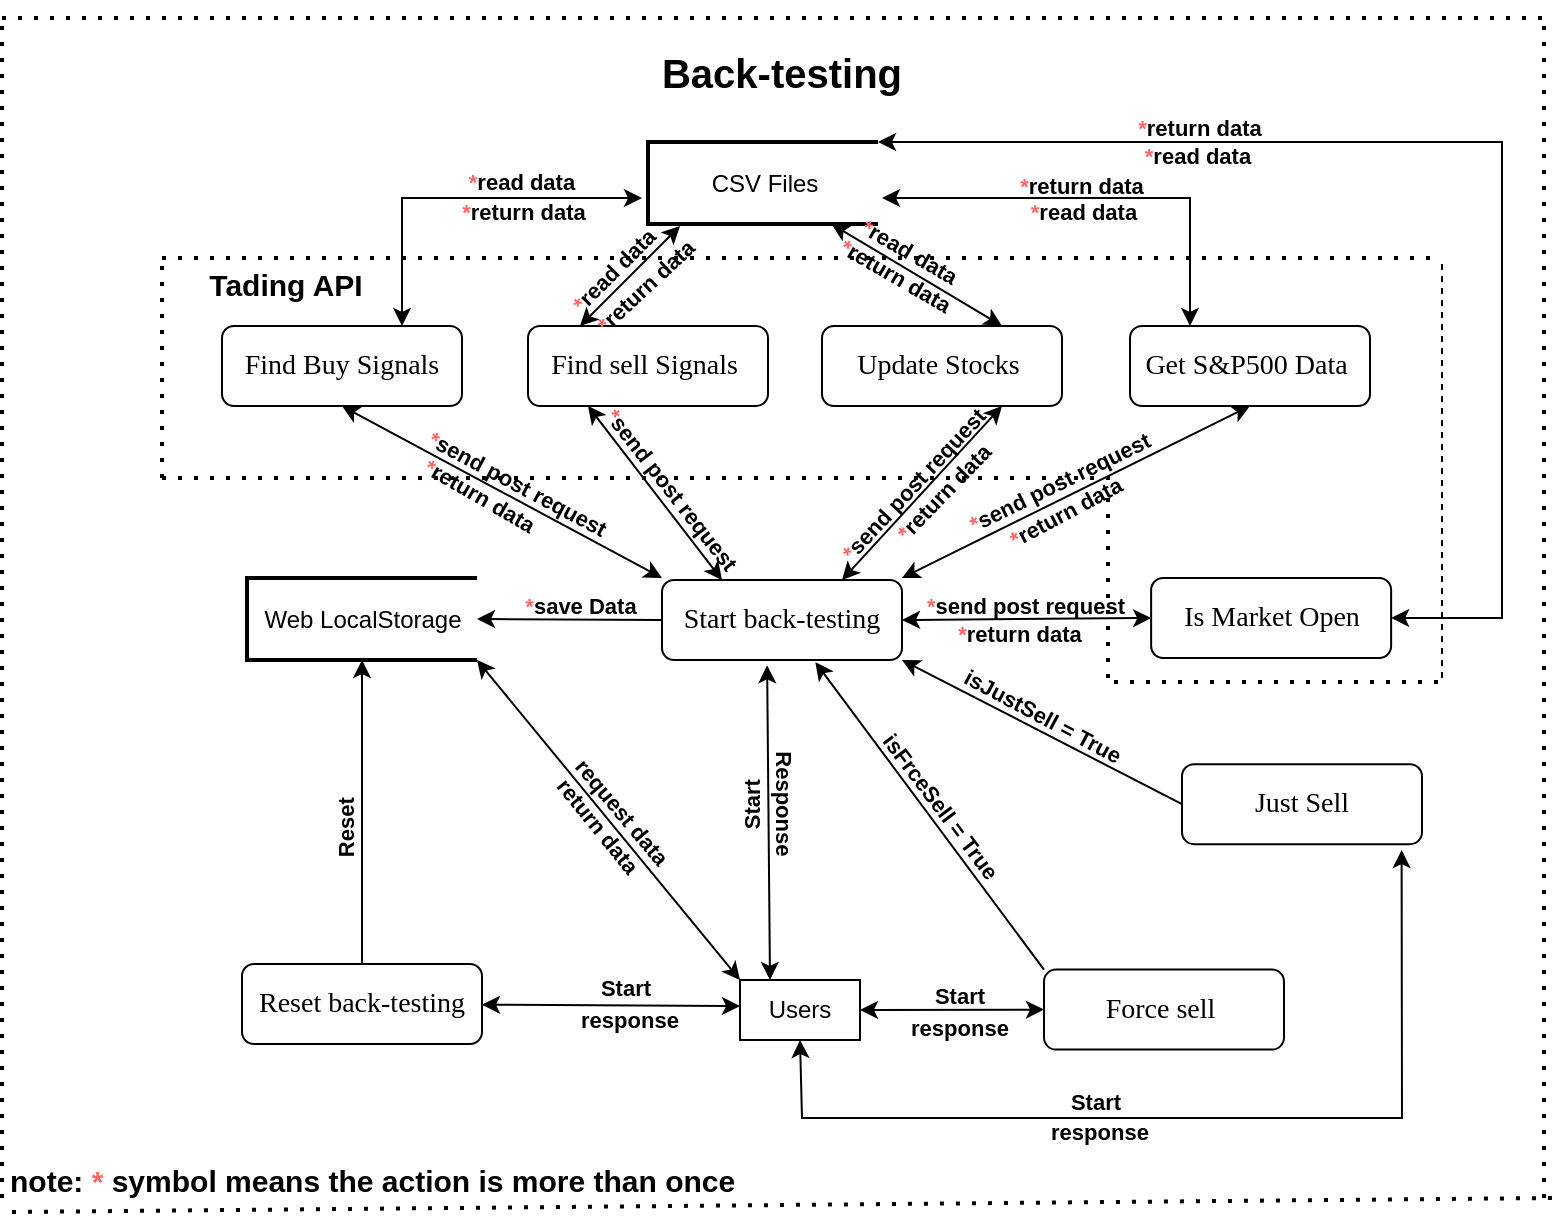 <mxfile version="17.4.6" type="github">
  <diagram id="C5RBs43oDa-KdzZeNtuy" name="Page-1">
    <mxGraphModel dx="1021" dy="574" grid="1" gridSize="10" guides="1" tooltips="1" connect="1" arrows="1" fold="1" page="1" pageScale="1" pageWidth="827" pageHeight="1169" math="0" shadow="0">
      <root>
        <mxCell id="WIyWlLk6GJQsqaUBKTNV-0" />
        <mxCell id="WIyWlLk6GJQsqaUBKTNV-1" parent="WIyWlLk6GJQsqaUBKTNV-0" />
        <mxCell id="GEA49JJ0HyQCU_waUK4Q-17" value="Users" style="rounded=0;whiteSpace=wrap;html=1;" vertex="1" parent="WIyWlLk6GJQsqaUBKTNV-1">
          <mxGeometry x="409" y="521" width="60" height="30" as="geometry" />
        </mxCell>
        <mxCell id="GEA49JJ0HyQCU_waUK4Q-32" value="" style="group;rotation=44;" vertex="1" connectable="0" parent="WIyWlLk6GJQsqaUBKTNV-1">
          <mxGeometry x="484.85" y="431.8" width="165.15" height="120" as="geometry" />
        </mxCell>
        <mxCell id="GEA49JJ0HyQCU_waUK4Q-33" value="" style="endArrow=classic;startArrow=classic;html=1;rounded=0;fontSize=12;" edge="1" parent="GEA49JJ0HyQCU_waUK4Q-32" source="GEA49JJ0HyQCU_waUK4Q-67">
          <mxGeometry width="50" height="50" relative="1" as="geometry">
            <mxPoint x="-192" y="102" as="sourcePoint" />
            <mxPoint x="-75.85" y="102.2" as="targetPoint" />
          </mxGeometry>
        </mxCell>
        <mxCell id="GEA49JJ0HyQCU_waUK4Q-34" value="&lt;span style=&quot;font-size: 11px&quot;&gt;&lt;b&gt;Start&lt;/b&gt;&lt;/span&gt;" style="text;html=1;strokeColor=none;fillColor=none;align=center;verticalAlign=middle;whiteSpace=wrap;rounded=0;fontSize=12;rotation=0;" vertex="1" parent="GEA49JJ0HyQCU_waUK4Q-32">
          <mxGeometry x="-159" y="80" width="51.724" height="26.15" as="geometry" />
        </mxCell>
        <mxCell id="GEA49JJ0HyQCU_waUK4Q-35" value="&lt;span style=&quot;font-size: 11px&quot;&gt;&lt;b&gt;response&lt;/b&gt;&lt;/span&gt;" style="text;html=1;strokeColor=none;fillColor=none;align=center;verticalAlign=middle;whiteSpace=wrap;rounded=0;fontSize=12;rotation=0;" vertex="1" parent="GEA49JJ0HyQCU_waUK4Q-32">
          <mxGeometry x="-157" y="96" width="51.724" height="26.15" as="geometry" />
        </mxCell>
        <mxCell id="GEA49JJ0HyQCU_waUK4Q-60" value="&lt;p class=&quot;MsoNormal&quot;&gt;&lt;span style=&quot;color: rgba(0 , 0 , 0 , 0) ; font-family: monospace ; font-size: 0px&quot;&gt;sss%3CmxGraphModel%3E%3Croot%3E%3CmxCell%20id%3D%220%22%2F%3E%3CmxCell%20id%3D%221%22%20parent%3D%220%22%2F%3E%3CmxCell%20id%3D%222%22%20value%3D%22%26lt%3Bp%20class%3D%26quot%3BMsoNormal%26quot%3B%26gt%3B%26lt%3Bspan%20style%3D%26quot%3Bfont-family%3A%20%26amp%3B%2334%3Btimes%20new%20roman%26amp%3B%2334%3B%20%3B%20font-size%3A%2010.5pt%26quot%3B%26gt%3Bquestions%26amp%3Bnbsp%3B%26lt%3B%2Fspan%26gt%3B%26lt%3Bspan%20style%3D%26quot%3Bfont-family%3A%20%26amp%3B%2334%3Btimes%20new%20roman%26amp%3B%2334%3B%20%3B%20font-size%3A%2010.5pt%26quot%3B%26gt%3Bmodule%26lt%3B%2Fspan%26gt%3B%26lt%3B%2Fp%26gt%3B%22%20style%3D%22rounded%3D1%3BwhiteSpace%3Dwrap%3Bhtml%3D1%3BfontSize%3D12%3Bglass%3D0%3BstrokeWidth%3D1%3Bshadow%3D0%3B%22%20vertex%3D%221%22%20parent%3D%221%22%3E%3CmxGeometry%20x%3D%22420%22%20y%3D%22100%22%20width%3D%22120%22%20height%3D%2240%22%20as%3D%22geometry%22%2F%3E%3C%2FmxCell%3E%3C%2Froot%3E%3C%2FmxGraphModel%&lt;/span&gt;&lt;span style=&quot;font-family: &amp;#34;times new roman&amp;#34; ; font-size: 10.5pt&quot;&gt;Force sell&amp;nbsp;&lt;/span&gt;&lt;br&gt;&lt;/p&gt;" style="rounded=1;whiteSpace=wrap;html=1;fontSize=12;glass=0;strokeWidth=1;shadow=0;" vertex="1" parent="GEA49JJ0HyQCU_waUK4Q-32">
          <mxGeometry x="76.15" y="84" width="120" height="40" as="geometry" />
        </mxCell>
        <mxCell id="GEA49JJ0HyQCU_waUK4Q-61" value="&lt;p class=&quot;MsoNormal&quot;&gt;&lt;span style=&quot;color: rgba(0 , 0 , 0 , 0) ; font-family: monospace ; font-size: 0px&quot;&gt;sss%3CmxGraphModel%3E%3Croot%3E%3CmxCell%20id%3D%220%22%2F%3E%3CmxCell%20id%3D%221%22%20parent%3D%220%22%2F%3E%3CmxCell%20id%3D%222%22%20value%3D%22%26lt%3Bp%20class%3D%26quot%3BMsoNormal%26quot%3B%26gt%3B%26lt%3Bspan%20style%3D%26quot%3Bfont-family%3A%20%26amp%3B%2334%3Btimes%20new%20roman%26amp%3B%2334%3B%20%3B%20font-size%3A%2010.5pt%26quot%3B%26gt%3Bquestions%26amp%3Bnbsp%3B%26lt%3B%2Fspan%26gt%3B%26lt%3Bspan%20style%3D%26quot%3Bfont-family%3A%20%26amp%3B%2334%3Btimes%20new%20roman%26amp%3B%2334%3B%20%3B%20font-size%3A%2010.5pt%26quot%3B%26gt%3Bmodule%26lt%3B%2Fspan%26gt%3B%26lt%3B%2Fp%26gt%3B%22%20style%3D%22rounded%3D1%3BwhiteSpace%3Dwrap%3Bhtml%3D1%3BfontSize%3D12%3Bglass%3D0%3BstrokeWidth%3D1%3Bshadow%3D0%3B%22%20vertex%3D%221%22%20parent%3D%221%22%3E%3CmxGeometry%20x%3D%22420%22%20y%3D%22100%22%20width%3D%22120%22%20height%3D%2240%22%20as%3D%22geometry%22%2F%3E%3C%2FmxCell%3E%3C%2Froot%3E%3C%2FmxGraphModel%&lt;/span&gt;&lt;span style=&quot;font-family: &amp;#34;times new roman&amp;#34; ; font-size: 10.5pt&quot;&gt;Get S&amp;amp;P500 Data&amp;nbsp;&lt;/span&gt;&lt;br&gt;&lt;/p&gt;" style="rounded=1;whiteSpace=wrap;html=1;fontSize=12;glass=0;strokeWidth=1;shadow=0;" vertex="1" parent="WIyWlLk6GJQsqaUBKTNV-1">
          <mxGeometry x="604" y="194" width="120" height="40" as="geometry" />
        </mxCell>
        <mxCell id="GEA49JJ0HyQCU_waUK4Q-62" value="&lt;p class=&quot;MsoNormal&quot;&gt;&lt;span style=&quot;color: rgba(0 , 0 , 0 , 0) ; font-family: monospace ; font-size: 0px&quot;&gt;sss%3CmxGraphModel%3E%3Croot%3E%3CmxCell%20id%3D%220%22%2F%3E%3CmxCell%20id%3D%221%22%20parent%3D%220%22%2F%3E%3CmxCell%20id%3D%222%22%20value%3D%22%26lt%3Bp%20class%3D%26quot%3BMsoNormal%26quot%3B%26gt%3B%26lt%3Bspan%20style%3D%26quot%3Bfont-family%3A%20%26amp%3B%2334%3Btimes%20new%20roman%26amp%3B%2334%3B%20%3B%20font-size%3A%2010.5pt%26quot%3B%26gt%3Bquestions%26amp%3Bnbsp%3B%26lt%3B%2Fspan%26gt%3B%26lt%3Bspan%20style%3D%26quot%3Bfont-family%3A%20%26amp%3B%2334%3Btimes%20new%20roman%26amp%3B%2334%3B%20%3B%20font-size%3A%2010.5pt%26quot%3B%26gt%3Bmodule%26lt%3B%2Fspan%26gt%3B%26lt%3B%2Fp%26gt%3B%22%20style%3D%22rounded%3D1%3BwhiteSpace%3Dwrap%3Bhtml%3D1%3BfontSize%3D12%3Bglass%3D0%3BstrokeWidth%3D1%3Bshadow%3D0%3B%22%20vertex%3D%221%22%20parent%3D%221%22%3E%3CmxGeometry%20x%3D%22420%22%20y%3D%22100%22%20width%3D%22120%22%20height%3D%2240%22%20as%3D%22geometry%22%2F%3E%3C%2FmxCell%3E%3C%2Froot%3E%3C%2FmxGraphModel%&lt;/span&gt;&lt;span style=&quot;font-family: &amp;#34;times new roman&amp;#34; ; font-size: 10.5pt&quot;&gt;&amp;nbsp;Just Sell&amp;nbsp;&lt;/span&gt;&lt;br&gt;&lt;/p&gt;" style="rounded=1;whiteSpace=wrap;html=1;fontSize=12;glass=0;strokeWidth=1;shadow=0;" vertex="1" parent="WIyWlLk6GJQsqaUBKTNV-1">
          <mxGeometry x="630" y="413.08" width="120" height="40" as="geometry" />
        </mxCell>
        <mxCell id="GEA49JJ0HyQCU_waUK4Q-49" value="" style="endArrow=none;dashed=1;html=1;dashPattern=1 3;strokeWidth=2;rounded=0;fontSize=9;" edge="1" parent="WIyWlLk6GJQsqaUBKTNV-1">
          <mxGeometry width="50" height="50" relative="1" as="geometry">
            <mxPoint x="40" y="630" as="sourcePoint" />
            <mxPoint x="40" y="40" as="targetPoint" />
          </mxGeometry>
        </mxCell>
        <mxCell id="GEA49JJ0HyQCU_waUK4Q-50" value="" style="endArrow=none;dashed=1;html=1;dashPattern=1 3;strokeWidth=2;rounded=0;fontSize=9;" edge="1" parent="WIyWlLk6GJQsqaUBKTNV-1">
          <mxGeometry width="50" height="50" relative="1" as="geometry">
            <mxPoint x="40" y="40" as="sourcePoint" />
            <mxPoint x="810" y="40" as="targetPoint" />
          </mxGeometry>
        </mxCell>
        <mxCell id="GEA49JJ0HyQCU_waUK4Q-51" value="" style="endArrow=none;dashed=1;html=1;dashPattern=1 3;strokeWidth=2;rounded=0;fontSize=9;" edge="1" parent="WIyWlLk6GJQsqaUBKTNV-1">
          <mxGeometry width="50" height="50" relative="1" as="geometry">
            <mxPoint x="811" y="630" as="sourcePoint" />
            <mxPoint x="811" y="40" as="targetPoint" />
          </mxGeometry>
        </mxCell>
        <mxCell id="GEA49JJ0HyQCU_waUK4Q-52" value="" style="endArrow=none;dashed=1;html=1;dashPattern=1 3;strokeWidth=2;rounded=0;fontSize=9;" edge="1" parent="WIyWlLk6GJQsqaUBKTNV-1">
          <mxGeometry width="50" height="50" relative="1" as="geometry">
            <mxPoint x="45" y="637" as="sourcePoint" />
            <mxPoint x="815" y="630" as="targetPoint" />
          </mxGeometry>
        </mxCell>
        <mxCell id="GEA49JJ0HyQCU_waUK4Q-53" value="&lt;font style=&quot;font-size: 20px&quot;&gt;&lt;b&gt;&lt;br&gt;Back-testing&lt;/b&gt;&lt;/font&gt;" style="text;html=1;strokeColor=none;fillColor=none;align=center;verticalAlign=middle;whiteSpace=wrap;rounded=0;fontSize=9;" vertex="1" parent="WIyWlLk6GJQsqaUBKTNV-1">
          <mxGeometry x="330" y="40" width="200" height="30" as="geometry" />
        </mxCell>
        <mxCell id="GEA49JJ0HyQCU_waUK4Q-65" value="&lt;span style=&quot;font-size: 12px&quot;&gt;CSV Files&lt;/span&gt;" style="strokeWidth=2;html=1;shape=mxgraph.flowchart.annotation_1;align=center;pointerEvents=1;fontSize=8;" vertex="1" parent="WIyWlLk6GJQsqaUBKTNV-1">
          <mxGeometry x="363" y="102" width="115" height="41" as="geometry" />
        </mxCell>
        <mxCell id="GEA49JJ0HyQCU_waUK4Q-66" value="&lt;span style=&quot;font-size: 12px&quot;&gt;Web LocalStorage&lt;/span&gt;" style="strokeWidth=2;html=1;shape=mxgraph.flowchart.annotation_1;align=center;pointerEvents=1;fontSize=8;" vertex="1" parent="WIyWlLk6GJQsqaUBKTNV-1">
          <mxGeometry x="162.5" y="320" width="115" height="41" as="geometry" />
        </mxCell>
        <mxCell id="GEA49JJ0HyQCU_waUK4Q-67" value="&lt;p class=&quot;MsoNormal&quot;&gt;&lt;span style=&quot;color: rgba(0 , 0 , 0 , 0) ; font-family: monospace ; font-size: 0px&quot;&gt;sss%3CmxGraphModel%3E%3Croot%3E%3CmxCell%20id%3D%220%22%2F%3E%3CmxCell%20id%3D%221%22%20parent%3D%220%22%2F%3E%3CmxCell%20id%3D%222%22%20value%3D%22%26lt%3Bp%20class%3D%26quot%3BMsoNormal%26quot%3B%26gt%3B%26lt%3Bspan%20style%3D%26quot%3Bfont-family%3A%20%26amp%3B%2334%3Btimes%20new%20roman%26amp%3B%2334%3B%20%3B%20font-size%3A%2010.5pt%26quot%3B%26gt%3Bquestions%26amp%3Bnbsp%3B%26lt%3B%2Fspan%26gt%3B%26lt%3Bspan%20style%3D%26quot%3Bfont-family%3A%20%26amp%3B%2334%3Btimes%20new%20roman%26amp%3B%2334%3B%20%3B%20font-size%3A%2010.5pt%26quot%3B%26gt%3Bmodule%26lt%3B%2Fspan%26gt%3B%26lt%3B%2Fp%26gt%3B%22%20style%3D%22rounded%3D1%3BwhiteSpace%3Dwrap%3Bhtml%3D1%3BfontSize%3D12%3Bglass%3D0%3BstrokeWidth%3D1%3Bshadow%3D0%3B%22%20vertex%3D%221%22%20parent%3D%221%22%3E%3CmxGeometry%20x%3D%22420%22%20y%3D%22100%22%20width%3D%22120%22%20height%3D%2240%22%20as%3D%22geometry%22%2F%3E%3C%2FmxCell%3E%3C%2Froot%3E%3C%2FmxGraphModel%3Es&lt;/span&gt;&lt;span style=&quot;font-family: &amp;#34;times new roman&amp;#34; ; font-size: 10.5pt&quot;&gt;Reset back-testing&lt;/span&gt;&lt;br&gt;&lt;/p&gt;" style="rounded=1;whiteSpace=wrap;html=1;fontSize=12;glass=0;strokeWidth=1;shadow=0;" vertex="1" parent="WIyWlLk6GJQsqaUBKTNV-1">
          <mxGeometry x="160" y="513" width="120" height="40" as="geometry" />
        </mxCell>
        <mxCell id="GEA49JJ0HyQCU_waUK4Q-70" value="&lt;p class=&quot;MsoNormal&quot;&gt;&lt;span style=&quot;color: rgba(0 , 0 , 0 , 0) ; font-family: monospace ; font-size: 0px&quot;&gt;sss%3CmxGraphModel%3E%3Croot%3E%3CmxCell%20id%3D%220%22%2F%3E%3CmxCell%20id%3D%221%22%20parent%3D%220%22%2F%3E%3CmxCell%20id%3D%222%22%20value%3D%22%26lt%3Bp%20class%3D%26quot%3BMsoNormal%26quot%3B%26gt%3B%26lt%3Bspan%20style%3D%26quot%3Bfont-family%3A%20%26amp%3B%2334%3Btimes%20new%20roman%26amp%3B%2334%3B%20%3B%20font-size%3A%2010.5pt%26quot%3B%26gt%3Bquestions%26amp%3Bnbsp%3B%26lt%3B%2Fspan%26gt%3B%26lt%3Bspan%20style%3D%26quot%3Bfont-family%3A%20%26amp%3B%2334%3Btimes%20new%20roman%26amp%3B%2334%3B%20%3B%20font-size%3A%2010.5pt%26quot%3B%26gt%3Bmodule%26lt%3B%2Fspan%26gt%3B%26lt%3B%2Fp%26gt%3B%22%20style%3D%22rounded%3D1%3BwhiteSpace%3Dwrap%3Bhtml%3D1%3BfontSize%3D12%3Bglass%3D0%3BstrokeWidth%3D1%3Bshadow%3D0%3B%22%20vertex%3D%221%22%20parent%3D%221%22%3E%3CmxGeometry%20x%3D%22420%22%20y%3D%22100%22%20width%3D%22120%22%20height%3D%2240%22%20as%3D%22geometry%22%2F%3E%3C%2FmxCell%3E%3C%2Froot%3E%3C%2FmxGraphModel%&lt;/span&gt;&lt;span style=&quot;font-family: &amp;#34;times new roman&amp;#34; ; font-size: 10.5pt&quot;&gt;Find Buy Signals&lt;/span&gt;&lt;br&gt;&lt;/p&gt;" style="rounded=1;whiteSpace=wrap;html=1;fontSize=12;glass=0;strokeWidth=1;shadow=0;" vertex="1" parent="WIyWlLk6GJQsqaUBKTNV-1">
          <mxGeometry x="150" y="194" width="120" height="40" as="geometry" />
        </mxCell>
        <mxCell id="GEA49JJ0HyQCU_waUK4Q-71" value="&lt;p class=&quot;MsoNormal&quot;&gt;&lt;span style=&quot;color: rgba(0 , 0 , 0 , 0) ; font-family: monospace ; font-size: 0px&quot;&gt;sss%3CmxGraphModel%3E%3Croot%3E%3CmxCell%20id%3D%220%22%2F%3E%3CmxCell%20id%3D%221%22%20parent%3D%220%22%2F%3E%3CmxCell%20id%3D%222%22%20value%3D%22%26lt%3Bp%20class%3D%26quot%3BMsoNormal%26quot%3B%26gt%3B%26lt%3Bspan%20style%3D%26quot%3Bfont-family%3A%20%26amp%3B%2334%3Btimes%20new%20roman%26amp%3B%2334%3B%20%3B%20font-size%3A%2010.5pt%26quot%3B%26gt%3Bquestions%26amp%3Bnbsp%3B%26lt%3B%2Fspan%26gt%3B%26lt%3Bspan%20style%3D%26quot%3Bfont-family%3A%20%26amp%3B%2334%3Btimes%20new%20roman%26amp%3B%2334%3B%20%3B%20font-size%3A%2010.5pt%26quot%3B%26gt%3Bmodule%26lt%3B%2Fspan%26gt%3B%26lt%3B%2Fp%26gt%3B%22%20style%3D%22rounded%3D1%3BwhiteSpace%3Dwrap%3Bhtml%3D1%3BfontSize%3D12%3Bglass%3D0%3BstrokeWidth%3D1%3Bshadow%3D0%3B%22%20vertex%3D%221%22%20parent%3D%221%22%3E%3CmxGeometry%20x%3D%22420%22%20y%3D%22100%22%20width%3D%22120%22%20height%3D%2240%22%20as%3D%22geometry%22%2F%3E%3C%2FmxCell%3E%3C%2Froot%3E%3C%2FmxGraphModel%&lt;/span&gt;&lt;span style=&quot;font-family: &amp;#34;times new roman&amp;#34; ; font-size: 10.5pt&quot;&gt;Find sell Signals&amp;nbsp;&lt;/span&gt;&lt;/p&gt;" style="rounded=1;whiteSpace=wrap;html=1;fontSize=12;glass=0;strokeWidth=1;shadow=0;" vertex="1" parent="WIyWlLk6GJQsqaUBKTNV-1">
          <mxGeometry x="303" y="194" width="120" height="40" as="geometry" />
        </mxCell>
        <mxCell id="GEA49JJ0HyQCU_waUK4Q-72" value="&lt;p class=&quot;MsoNormal&quot;&gt;&lt;span style=&quot;color: rgba(0 , 0 , 0 , 0) ; font-family: monospace ; font-size: 0px&quot;&gt;sss%3CmxGraphModel%3E%3Croot%3E%3CmxCell%20id%3D%220%22%2F%3E%3CmxCell%20id%3D%221%22%20parent%3D%220%22%2F%3E%3CmxCell%20id%3D%222%22%20value%3D%22%26lt%3Bp%20class%3D%26quot%3BMsoNormal%26quot%3B%26gt%3B%26lt%3Bspan%20style%3D%26quot%3Bfont-family%3A%20%26amp%3B%2334%3Btimes%20new%20roman%26amp%3B%2334%3B%20%3B%20font-size%3A%2010.5pt%26quot%3B%26gt%3Bquestions%26amp%3Bnbsp%3B%26lt%3B%2Fspan%26gt%3B%26lt%3Bspan%20style%3D%26quot%3Bfont-family%3A%20%26amp%3B%2334%3Btimes%20new%20roman%26amp%3B%2334%3B%20%3B%20font-size%3A%2010.5pt%26quot%3B%26gt%3Bmodule%26lt%3B%2Fspan%26gt%3B%26lt%3B%2Fp%26gt%3B%22%20style%3D%22rounded%3D1%3BwhiteSpace%3Dwrap%3Bhtml%3D1%3BfontSize%3D12%3Bglass%3D0%3BstrokeWidth%3D1%3Bshadow%3D0%3B%22%20vertex%3D%221%22%20parent%3D%221%22%3E%3CmxGeometry%20x%3D%22420%22%20y%3D%22100%22%20width%3D%22120%22%20height%3D%2240%22%20as%3D%22geometry%22%2F%3E%3C%2FmxCell%3E%3C%2Froot%3E%3C%2FmxGraphModel%&lt;/span&gt;&lt;span style=&quot;font-family: &amp;#34;times new roman&amp;#34; ; font-size: 10.5pt&quot;&gt;Is Market Open&lt;/span&gt;&lt;br&gt;&lt;/p&gt;" style="rounded=1;whiteSpace=wrap;html=1;fontSize=12;glass=0;strokeWidth=1;shadow=0;" vertex="1" parent="WIyWlLk6GJQsqaUBKTNV-1">
          <mxGeometry x="614.57" y="320" width="120" height="40" as="geometry" />
        </mxCell>
        <mxCell id="GEA49JJ0HyQCU_waUK4Q-75" value="" style="endArrow=classic;html=1;rounded=0;fontSize=20;entryX=0.5;entryY=1;entryDx=0;entryDy=0;entryPerimeter=0;exitX=0.5;exitY=0;exitDx=0;exitDy=0;" edge="1" parent="WIyWlLk6GJQsqaUBKTNV-1" source="GEA49JJ0HyQCU_waUK4Q-67" target="GEA49JJ0HyQCU_waUK4Q-66">
          <mxGeometry width="50" height="50" relative="1" as="geometry">
            <mxPoint x="170" y="480" as="sourcePoint" />
            <mxPoint x="210" y="370" as="targetPoint" />
          </mxGeometry>
        </mxCell>
        <mxCell id="GEA49JJ0HyQCU_waUK4Q-78" value="&lt;span style=&quot;font-size: 11px&quot;&gt;&lt;b&gt;Reset&lt;/b&gt;&lt;/span&gt;" style="text;html=1;strokeColor=none;fillColor=none;align=center;verticalAlign=middle;whiteSpace=wrap;rounded=0;fontSize=12;rotation=-90;" vertex="1" parent="WIyWlLk6GJQsqaUBKTNV-1">
          <mxGeometry x="185.85" y="431.8" width="51.724" height="26.15" as="geometry" />
        </mxCell>
        <mxCell id="GEA49JJ0HyQCU_waUK4Q-79" value="" style="endArrow=classic;startArrow=classic;html=1;rounded=0;fontSize=20;exitX=0.25;exitY=0;exitDx=0;exitDy=0;entryX=0.438;entryY=1.066;entryDx=0;entryDy=0;entryPerimeter=0;" edge="1" parent="WIyWlLk6GJQsqaUBKTNV-1" source="GEA49JJ0HyQCU_waUK4Q-17" target="GEA49JJ0HyQCU_waUK4Q-58">
          <mxGeometry width="50" height="50" relative="1" as="geometry">
            <mxPoint x="430" y="410" as="sourcePoint" />
            <mxPoint x="430" y="360" as="targetPoint" />
          </mxGeometry>
        </mxCell>
        <mxCell id="GEA49JJ0HyQCU_waUK4Q-80" value="&lt;span style=&quot;font-size: 11px&quot;&gt;&lt;b&gt;Start&lt;/b&gt;&lt;/span&gt;" style="text;html=1;strokeColor=none;fillColor=none;align=center;verticalAlign=middle;whiteSpace=wrap;rounded=0;fontSize=12;rotation=-90;" vertex="1" parent="WIyWlLk6GJQsqaUBKTNV-1">
          <mxGeometry x="389.14" y="420.0" width="51.724" height="26.15" as="geometry" />
        </mxCell>
        <mxCell id="GEA49JJ0HyQCU_waUK4Q-58" value="&lt;p class=&quot;MsoNormal&quot;&gt;&lt;span style=&quot;color: rgba(0 , 0 , 0 , 0) ; font-family: monospace ; font-size: 0px&quot;&gt;sss%3CmxGraphModel%3E%3Croot%3E%3CmxCell%20id%3D%220%22%2F%3E%3CmxCell%20id%3D%221%22%20parent%3D%220%22%2F%3E%3CmxCell%20id%3D%222%22%20value%3D%22%26lt%3Bp%20class%3D%26quot%3BMsoNormal%26quot%3B%26gt%3B%26lt%3Bspan%20style%3D%26quot%3Bfont-family%3A%20%26amp%3B%2334%3Btimes%20new%20roman%26amp%3B%2334%3B%20%3B%20font-size%3A%2010.5pt%26quot%3B%26gt%3Bquestions%26amp%3Bnbsp%3B%26lt%3B%2Fspan%26gt%3B%26lt%3Bspan%20style%3D%26quot%3Bfont-family%3A%20%26amp%3B%2334%3Btimes%20new%20roman%26amp%3B%2334%3B%20%3B%20font-size%3A%2010.5pt%26quot%3B%26gt%3Bmodule%26lt%3B%2Fspan%26gt%3B%26lt%3B%2Fp%26gt%3B%22%20style%3D%22rounded%3D1%3BwhiteSpace%3Dwrap%3Bhtml%3D1%3BfontSize%3D12%3Bglass%3D0%3BstrokeWidth%3D1%3Bshadow%3D0%3B%22%20vertex%3D%221%22%20parent%3D%221%22%3E%3CmxGeometry%20x%3D%22420%22%20y%3D%22100%22%20width%3D%22120%22%20height%3D%2240%22%20as%3D%22geometry%22%2F%3E%3C%2FmxCell%3E%3C%2Froot%3E%3C%2FmxGraphModel%3Es&lt;/span&gt;&lt;span style=&quot;font-family: &amp;#34;times new roman&amp;#34; ; font-size: 10.5pt&quot;&gt;Start back-testing&lt;/span&gt;&lt;br&gt;&lt;/p&gt;" style="rounded=1;whiteSpace=wrap;html=1;fontSize=12;glass=0;strokeWidth=1;shadow=0;" vertex="1" parent="WIyWlLk6GJQsqaUBKTNV-1">
          <mxGeometry x="370" y="321" width="120" height="40" as="geometry" />
        </mxCell>
        <mxCell id="GEA49JJ0HyQCU_waUK4Q-81" value="&lt;p class=&quot;MsoNormal&quot;&gt;&lt;span style=&quot;color: rgba(0 , 0 , 0 , 0) ; font-family: monospace ; font-size: 0px&quot;&gt;sss%3CmxGraphModel%3E%3Croot%3E%3CmxCell%20id%3D%220%22%2F%3E%3CmxCell%20id%3D%221%22%20parent%3D%220%22%2F%3E%3CmxCell%20id%3D%222%22%20value%3D%22%26lt%3Bp%20class%3D%26quot%3BMsoNormal%26quot%3B%26gt%3B%26lt%3Bspan%20style%3D%26quot%3Bfont-family%3A%20%26amp%3B%2334%3Btimes%20new%20roman%26amp%3B%2334%3B%20%3B%20font-size%3A%2010.5pt%26quot%3B%26gt%3Bquestions%26amp%3Bnbsp%3B%26lt%3B%2Fspan%26gt%3B%26lt%3Bspan%20style%3D%26quot%3Bfont-family%3A%20%26amp%3B%2334%3Btimes%20new%20roman%26amp%3B%2334%3B%20%3B%20font-size%3A%2010.5pt%26quot%3B%26gt%3Bmodule%26lt%3B%2Fspan%26gt%3B%26lt%3B%2Fp%26gt%3B%22%20style%3D%22rounded%3D1%3BwhiteSpace%3Dwrap%3Bhtml%3D1%3BfontSize%3D12%3Bglass%3D0%3BstrokeWidth%3D1%3Bshadow%3D0%3B%22%20vertex%3D%221%22%20parent%3D%221%22%3E%3CmxGeometry%20x%3D%22420%22%20y%3D%22100%22%20width%3D%22120%22%20height%3D%2240%22%20as%3D%22geometry%22%2F%3E%3C%2FmxCell%3E%3C%2Froot%3E%3C%2FmxGraphModel%&lt;/span&gt;&lt;span style=&quot;font-family: &amp;#34;times new roman&amp;#34; ; font-size: 10.5pt&quot;&gt;Update Stocks&amp;nbsp;&lt;/span&gt;&lt;br&gt;&lt;/p&gt;" style="rounded=1;whiteSpace=wrap;html=1;fontSize=12;glass=0;strokeWidth=1;shadow=0;" vertex="1" parent="WIyWlLk6GJQsqaUBKTNV-1">
          <mxGeometry x="450" y="194" width="120" height="40" as="geometry" />
        </mxCell>
        <mxCell id="GEA49JJ0HyQCU_waUK4Q-82" value="&lt;span style=&quot;font-size: 11px&quot;&gt;&lt;b&gt;Response&lt;/b&gt;&lt;/span&gt;" style="text;html=1;strokeColor=none;fillColor=none;align=center;verticalAlign=middle;whiteSpace=wrap;rounded=0;fontSize=12;rotation=90;" vertex="1" parent="WIyWlLk6GJQsqaUBKTNV-1">
          <mxGeometry x="405.28" y="420.0" width="51.724" height="26.15" as="geometry" />
        </mxCell>
        <mxCell id="GEA49JJ0HyQCU_waUK4Q-83" value="" style="endArrow=classic;startArrow=classic;html=1;rounded=0;fontSize=20;exitX=1;exitY=0.5;exitDx=0;exitDy=0;entryX=0;entryY=0.5;entryDx=0;entryDy=0;" edge="1" parent="WIyWlLk6GJQsqaUBKTNV-1" source="GEA49JJ0HyQCU_waUK4Q-17" target="GEA49JJ0HyQCU_waUK4Q-60">
          <mxGeometry width="50" height="50" relative="1" as="geometry">
            <mxPoint x="490" y="537.95" as="sourcePoint" />
            <mxPoint x="540" y="487.95" as="targetPoint" />
          </mxGeometry>
        </mxCell>
        <mxCell id="GEA49JJ0HyQCU_waUK4Q-86" value="&lt;span style=&quot;font-size: 11px&quot;&gt;&lt;b&gt;Start&lt;/b&gt;&lt;/span&gt;" style="text;html=1;strokeColor=none;fillColor=none;align=center;verticalAlign=middle;whiteSpace=wrap;rounded=0;fontSize=12;rotation=0;" vertex="1" parent="WIyWlLk6GJQsqaUBKTNV-1">
          <mxGeometry x="492.85" y="515.8" width="51.724" height="26.15" as="geometry" />
        </mxCell>
        <mxCell id="GEA49JJ0HyQCU_waUK4Q-87" value="&lt;span style=&quot;font-size: 11px&quot;&gt;&lt;b&gt;response&lt;/b&gt;&lt;/span&gt;" style="text;html=1;strokeColor=none;fillColor=none;align=center;verticalAlign=middle;whiteSpace=wrap;rounded=0;fontSize=12;rotation=0;" vertex="1" parent="WIyWlLk6GJQsqaUBKTNV-1">
          <mxGeometry x="492.85" y="531.8" width="51.724" height="26.15" as="geometry" />
        </mxCell>
        <mxCell id="GEA49JJ0HyQCU_waUK4Q-88" value="" style="endArrow=classic;html=1;rounded=0;fontSize=20;exitX=0;exitY=0;exitDx=0;exitDy=0;entryX=0.639;entryY=1.027;entryDx=0;entryDy=0;entryPerimeter=0;" edge="1" parent="WIyWlLk6GJQsqaUBKTNV-1" source="GEA49JJ0HyQCU_waUK4Q-60" target="GEA49JJ0HyQCU_waUK4Q-58">
          <mxGeometry width="50" height="50" relative="1" as="geometry">
            <mxPoint x="450" y="430" as="sourcePoint" />
            <mxPoint x="450" y="370" as="targetPoint" />
          </mxGeometry>
        </mxCell>
        <mxCell id="GEA49JJ0HyQCU_waUK4Q-89" value="&lt;span style=&quot;font-size: 11px&quot;&gt;&lt;b&gt;isFrceSell = True&lt;/b&gt;&lt;/span&gt;" style="text;html=1;strokeColor=none;fillColor=none;align=center;verticalAlign=middle;whiteSpace=wrap;rounded=0;fontSize=12;rotation=53;" vertex="1" parent="WIyWlLk6GJQsqaUBKTNV-1">
          <mxGeometry x="460.86" y="421.08" width="96.72" height="26.15" as="geometry" />
        </mxCell>
        <mxCell id="GEA49JJ0HyQCU_waUK4Q-90" value="" style="endArrow=classic;html=1;rounded=0;fontSize=20;entryX=1;entryY=1;entryDx=0;entryDy=0;exitX=0;exitY=0.5;exitDx=0;exitDy=0;" edge="1" parent="WIyWlLk6GJQsqaUBKTNV-1" source="GEA49JJ0HyQCU_waUK4Q-62" target="GEA49JJ0HyQCU_waUK4Q-58">
          <mxGeometry width="50" height="50" relative="1" as="geometry">
            <mxPoint x="542.42" y="420" as="sourcePoint" />
            <mxPoint x="592.42" y="370" as="targetPoint" />
          </mxGeometry>
        </mxCell>
        <mxCell id="GEA49JJ0HyQCU_waUK4Q-91" value="&lt;span style=&quot;font-size: 11px&quot;&gt;&lt;b&gt;isJustSell = True&lt;/b&gt;&lt;/span&gt;" style="text;html=1;strokeColor=none;fillColor=none;align=center;verticalAlign=middle;whiteSpace=wrap;rounded=0;fontSize=12;rotation=28;flipH=0;flipV=0;" vertex="1" parent="WIyWlLk6GJQsqaUBKTNV-1">
          <mxGeometry x="511.86" y="376.08" width="96.72" height="26.15" as="geometry" />
        </mxCell>
        <mxCell id="GEA49JJ0HyQCU_waUK4Q-92" value="" style="endArrow=classic;html=1;rounded=0;fontSize=20;exitX=0.5;exitY=1;exitDx=0;exitDy=0;entryX=0.915;entryY=1.073;entryDx=0;entryDy=0;entryPerimeter=0;startArrow=classic;startFill=1;" edge="1" parent="WIyWlLk6GJQsqaUBKTNV-1" source="GEA49JJ0HyQCU_waUK4Q-17" target="GEA49JJ0HyQCU_waUK4Q-62">
          <mxGeometry width="50" height="50" relative="1" as="geometry">
            <mxPoint x="469" y="610" as="sourcePoint" />
            <mxPoint x="730" y="460" as="targetPoint" />
            <Array as="points">
              <mxPoint x="440" y="590" />
              <mxPoint x="740" y="590" />
            </Array>
          </mxGeometry>
        </mxCell>
        <mxCell id="GEA49JJ0HyQCU_waUK4Q-93" value="&lt;span style=&quot;font-size: 11px&quot;&gt;&lt;b&gt;Start&lt;/b&gt;&lt;/span&gt;" style="text;html=1;strokeColor=none;fillColor=none;align=center;verticalAlign=middle;whiteSpace=wrap;rounded=0;fontSize=12;rotation=0;" vertex="1" parent="WIyWlLk6GJQsqaUBKTNV-1">
          <mxGeometry x="560.85" y="568.8" width="51.724" height="26.15" as="geometry" />
        </mxCell>
        <mxCell id="GEA49JJ0HyQCU_waUK4Q-94" value="&lt;span style=&quot;font-size: 11px&quot;&gt;&lt;b&gt;response&lt;/b&gt;&lt;/span&gt;" style="text;html=1;strokeColor=none;fillColor=none;align=center;verticalAlign=middle;whiteSpace=wrap;rounded=0;fontSize=12;rotation=0;" vertex="1" parent="WIyWlLk6GJQsqaUBKTNV-1">
          <mxGeometry x="562.85" y="583.8" width="51.724" height="26.15" as="geometry" />
        </mxCell>
        <mxCell id="GEA49JJ0HyQCU_waUK4Q-95" value="" style="endArrow=classic;startArrow=classic;html=1;rounded=0;fontSize=20;entryX=1;entryY=1;entryDx=0;entryDy=0;entryPerimeter=0;exitX=0;exitY=0;exitDx=0;exitDy=0;" edge="1" parent="WIyWlLk6GJQsqaUBKTNV-1" source="GEA49JJ0HyQCU_waUK4Q-17" target="GEA49JJ0HyQCU_waUK4Q-66">
          <mxGeometry width="50" height="50" relative="1" as="geometry">
            <mxPoint x="280" y="440" as="sourcePoint" />
            <mxPoint x="280" y="390" as="targetPoint" />
          </mxGeometry>
        </mxCell>
        <mxCell id="GEA49JJ0HyQCU_waUK4Q-96" value="&lt;span style=&quot;font-size: 11px&quot;&gt;&lt;b&gt;request data&lt;/b&gt;&lt;/span&gt;" style="text;html=1;strokeColor=none;fillColor=none;align=center;verticalAlign=middle;whiteSpace=wrap;rounded=0;fontSize=12;rotation=50;" vertex="1" parent="WIyWlLk6GJQsqaUBKTNV-1">
          <mxGeometry x="311" y="424.08" width="77.86" height="26.15" as="geometry" />
        </mxCell>
        <mxCell id="GEA49JJ0HyQCU_waUK4Q-98" value="&lt;span style=&quot;font-size: 11px&quot;&gt;&lt;b&gt;return data&lt;/b&gt;&lt;/span&gt;" style="text;html=1;strokeColor=none;fillColor=none;align=center;verticalAlign=middle;whiteSpace=wrap;rounded=0;fontSize=12;rotation=51;" vertex="1" parent="WIyWlLk6GJQsqaUBKTNV-1">
          <mxGeometry x="301.78" y="430.5" width="72.72" height="26.15" as="geometry" />
        </mxCell>
        <mxCell id="GEA49JJ0HyQCU_waUK4Q-99" value="" style="endArrow=none;dashed=1;html=1;dashPattern=1 3;strokeWidth=2;rounded=0;fontSize=20;" edge="1" parent="WIyWlLk6GJQsqaUBKTNV-1">
          <mxGeometry width="50" height="50" relative="1" as="geometry">
            <mxPoint x="120" y="270" as="sourcePoint" />
            <mxPoint x="600" y="270" as="targetPoint" />
          </mxGeometry>
        </mxCell>
        <mxCell id="GEA49JJ0HyQCU_waUK4Q-100" value="" style="endArrow=none;dashed=1;html=1;dashPattern=1 3;strokeWidth=2;rounded=0;fontSize=20;" edge="1" parent="WIyWlLk6GJQsqaUBKTNV-1">
          <mxGeometry width="50" height="50" relative="1" as="geometry">
            <mxPoint x="120" y="270" as="sourcePoint" />
            <mxPoint x="120" y="160" as="targetPoint" />
          </mxGeometry>
        </mxCell>
        <mxCell id="GEA49JJ0HyQCU_waUK4Q-101" value="" style="endArrow=none;dashed=1;html=1;dashPattern=1 3;strokeWidth=2;rounded=0;fontSize=20;" edge="1" parent="WIyWlLk6GJQsqaUBKTNV-1">
          <mxGeometry width="50" height="50" relative="1" as="geometry">
            <mxPoint x="120" y="160" as="sourcePoint" />
            <mxPoint x="760" y="160" as="targetPoint" />
          </mxGeometry>
        </mxCell>
        <mxCell id="GEA49JJ0HyQCU_waUK4Q-102" value="" style="endArrow=none;dashed=1;html=1;rounded=0;fontSize=20;" edge="1" parent="WIyWlLk6GJQsqaUBKTNV-1">
          <mxGeometry width="50" height="50" relative="1" as="geometry">
            <mxPoint x="760" y="370" as="sourcePoint" />
            <mxPoint x="760" y="160" as="targetPoint" />
          </mxGeometry>
        </mxCell>
        <mxCell id="GEA49JJ0HyQCU_waUK4Q-103" value="" style="endArrow=none;dashed=1;html=1;dashPattern=1 3;strokeWidth=2;rounded=0;fontSize=20;" edge="1" parent="WIyWlLk6GJQsqaUBKTNV-1">
          <mxGeometry width="50" height="50" relative="1" as="geometry">
            <mxPoint x="593" y="370" as="sourcePoint" />
            <mxPoint x="593" y="276" as="targetPoint" />
          </mxGeometry>
        </mxCell>
        <mxCell id="GEA49JJ0HyQCU_waUK4Q-104" value="" style="endArrow=none;dashed=1;html=1;dashPattern=1 3;strokeWidth=2;rounded=0;fontSize=20;" edge="1" parent="WIyWlLk6GJQsqaUBKTNV-1">
          <mxGeometry width="50" height="50" relative="1" as="geometry">
            <mxPoint x="758" y="372" as="sourcePoint" />
            <mxPoint x="596" y="372" as="targetPoint" />
          </mxGeometry>
        </mxCell>
        <mxCell id="GEA49JJ0HyQCU_waUK4Q-105" value="&lt;b style=&quot;font-size: 15px&quot;&gt;Tading API&lt;/b&gt;" style="text;html=1;strokeColor=none;fillColor=none;align=center;verticalAlign=middle;whiteSpace=wrap;rounded=0;fontSize=9;" vertex="1" parent="WIyWlLk6GJQsqaUBKTNV-1">
          <mxGeometry x="82" y="158" width="200" height="30" as="geometry" />
        </mxCell>
        <mxCell id="GEA49JJ0HyQCU_waUK4Q-106" value="" style="endArrow=classic;html=1;rounded=0;fontSize=15;entryX=1;entryY=0.5;entryDx=0;entryDy=0;entryPerimeter=0;exitX=0;exitY=0.5;exitDx=0;exitDy=0;" edge="1" parent="WIyWlLk6GJQsqaUBKTNV-1" source="GEA49JJ0HyQCU_waUK4Q-58" target="GEA49JJ0HyQCU_waUK4Q-66">
          <mxGeometry width="50" height="50" relative="1" as="geometry">
            <mxPoint x="550" y="340" as="sourcePoint" />
            <mxPoint x="600" y="290" as="targetPoint" />
          </mxGeometry>
        </mxCell>
        <mxCell id="GEA49JJ0HyQCU_waUK4Q-107" value="&lt;span style=&quot;font-size: 11px&quot;&gt;&lt;b&gt;&lt;font color=&quot;#ff6666&quot;&gt;*&lt;/font&gt;save Data&lt;/b&gt;&lt;/span&gt;" style="text;html=1;strokeColor=none;fillColor=none;align=center;verticalAlign=middle;whiteSpace=wrap;rounded=0;fontSize=12;rotation=0;" vertex="1" parent="WIyWlLk6GJQsqaUBKTNV-1">
          <mxGeometry x="293.85" y="320.8" width="71.15" height="26.15" as="geometry" />
        </mxCell>
        <mxCell id="GEA49JJ0HyQCU_waUK4Q-110" value="&lt;b style=&quot;font-size: 15px&quot;&gt;note: &lt;font color=&quot;#ff6666&quot;&gt;* &lt;/font&gt;symbol means the action is more than once&amp;nbsp;&lt;/b&gt;" style="text;html=1;strokeColor=none;fillColor=none;align=left;verticalAlign=middle;whiteSpace=wrap;rounded=0;fontSize=9;" vertex="1" parent="WIyWlLk6GJQsqaUBKTNV-1">
          <mxGeometry x="41.57" y="606" width="382.43" height="30" as="geometry" />
        </mxCell>
        <mxCell id="GEA49JJ0HyQCU_waUK4Q-111" value="" style="endArrow=classic;startArrow=classic;html=1;rounded=0;fontSize=15;fontColor=#000000;entryX=0;entryY=0.5;entryDx=0;entryDy=0;exitX=1;exitY=0.5;exitDx=0;exitDy=0;" edge="1" parent="WIyWlLk6GJQsqaUBKTNV-1" source="GEA49JJ0HyQCU_waUK4Q-58" target="GEA49JJ0HyQCU_waUK4Q-72">
          <mxGeometry width="50" height="50" relative="1" as="geometry">
            <mxPoint x="430" y="370" as="sourcePoint" />
            <mxPoint x="480" y="320" as="targetPoint" />
          </mxGeometry>
        </mxCell>
        <mxCell id="GEA49JJ0HyQCU_waUK4Q-112" value="&lt;span style=&quot;font-size: 11px&quot;&gt;&lt;b&gt;&lt;font color=&quot;#ff6666&quot;&gt;*&lt;/font&gt;send post request&lt;/b&gt;&lt;/span&gt;" style="text;html=1;strokeColor=none;fillColor=none;align=center;verticalAlign=middle;whiteSpace=wrap;rounded=0;fontSize=12;rotation=0;" vertex="1" parent="WIyWlLk6GJQsqaUBKTNV-1">
          <mxGeometry x="491.85" y="320.65" width="120" height="26.15" as="geometry" />
        </mxCell>
        <mxCell id="GEA49JJ0HyQCU_waUK4Q-113" value="&lt;span style=&quot;font-size: 11px&quot;&gt;&lt;b&gt;&lt;font color=&quot;#ff6666&quot;&gt;*&lt;/font&gt;return data&lt;/b&gt;&lt;/span&gt;" style="text;html=1;strokeColor=none;fillColor=none;align=center;verticalAlign=middle;whiteSpace=wrap;rounded=0;fontSize=12;rotation=0;" vertex="1" parent="WIyWlLk6GJQsqaUBKTNV-1">
          <mxGeometry x="489" y="334.8" width="120" height="26.15" as="geometry" />
        </mxCell>
        <mxCell id="GEA49JJ0HyQCU_waUK4Q-114" value="" style="endArrow=classic;html=1;rounded=0;fontSize=15;fontColor=#000000;exitX=1;exitY=0.5;exitDx=0;exitDy=0;entryX=1;entryY=0;entryDx=0;entryDy=0;entryPerimeter=0;startArrow=classic;startFill=1;" edge="1" parent="WIyWlLk6GJQsqaUBKTNV-1" source="GEA49JJ0HyQCU_waUK4Q-72" target="GEA49JJ0HyQCU_waUK4Q-65">
          <mxGeometry width="50" height="50" relative="1" as="geometry">
            <mxPoint x="750.0" y="317.8" as="sourcePoint" />
            <mxPoint x="470" y="110" as="targetPoint" />
            <Array as="points">
              <mxPoint x="790" y="340" />
              <mxPoint x="790" y="102" />
            </Array>
          </mxGeometry>
        </mxCell>
        <mxCell id="GEA49JJ0HyQCU_waUK4Q-116" value="&lt;span style=&quot;font-size: 11px&quot;&gt;&lt;b&gt;&lt;font color=&quot;#ff6666&quot;&gt;*&lt;/font&gt;return data&lt;/b&gt;&lt;/span&gt;" style="text;html=1;strokeColor=none;fillColor=none;align=center;verticalAlign=middle;whiteSpace=wrap;rounded=0;fontSize=12;rotation=0;" vertex="1" parent="WIyWlLk6GJQsqaUBKTNV-1">
          <mxGeometry x="579" y="81.8" width="120" height="26.15" as="geometry" />
        </mxCell>
        <mxCell id="GEA49JJ0HyQCU_waUK4Q-117" value="&lt;span style=&quot;font-size: 11px&quot;&gt;&lt;b&gt;&lt;font color=&quot;#ff6666&quot;&gt;*&lt;/font&gt;read data&lt;/b&gt;&lt;/span&gt;" style="text;html=1;strokeColor=none;fillColor=none;align=center;verticalAlign=middle;whiteSpace=wrap;rounded=0;fontSize=12;rotation=0;" vertex="1" parent="WIyWlLk6GJQsqaUBKTNV-1">
          <mxGeometry x="578" y="95.8" width="120" height="26.15" as="geometry" />
        </mxCell>
        <mxCell id="GEA49JJ0HyQCU_waUK4Q-118" value="" style="endArrow=classic;startArrow=classic;html=1;rounded=0;fontSize=15;fontColor=#000000;entryX=0.5;entryY=1;entryDx=0;entryDy=0;" edge="1" parent="WIyWlLk6GJQsqaUBKTNV-1" target="GEA49JJ0HyQCU_waUK4Q-61">
          <mxGeometry width="50" height="50" relative="1" as="geometry">
            <mxPoint x="490" y="320" as="sourcePoint" />
            <mxPoint x="554" y="257" as="targetPoint" />
          </mxGeometry>
        </mxCell>
        <mxCell id="GEA49JJ0HyQCU_waUK4Q-119" value="&lt;span style=&quot;font-size: 11px&quot;&gt;&lt;b&gt;&lt;font color=&quot;#ff6666&quot;&gt;*&lt;/font&gt;send post request&lt;/b&gt;&lt;/span&gt;" style="text;html=1;strokeColor=none;fillColor=none;align=center;verticalAlign=middle;whiteSpace=wrap;rounded=0;fontSize=12;rotation=334;" vertex="1" parent="WIyWlLk6GJQsqaUBKTNV-1">
          <mxGeometry x="509" y="259" width="120" height="26.15" as="geometry" />
        </mxCell>
        <mxCell id="GEA49JJ0HyQCU_waUK4Q-120" value="&lt;span style=&quot;font-size: 11px&quot;&gt;&lt;b&gt;&lt;font color=&quot;#ff6666&quot;&gt;*&lt;/font&gt;return data&lt;/b&gt;&lt;/span&gt;" style="text;html=1;strokeColor=none;fillColor=none;align=center;verticalAlign=middle;whiteSpace=wrap;rounded=0;fontSize=12;rotation=332;" vertex="1" parent="WIyWlLk6GJQsqaUBKTNV-1">
          <mxGeometry x="512" y="273.8" width="120" height="26.15" as="geometry" />
        </mxCell>
        <mxCell id="GEA49JJ0HyQCU_waUK4Q-122" value="" style="endArrow=classic;startArrow=classic;html=1;rounded=0;fontSize=15;fontColor=#000000;exitX=0.25;exitY=0;exitDx=0;exitDy=0;" edge="1" parent="WIyWlLk6GJQsqaUBKTNV-1" source="GEA49JJ0HyQCU_waUK4Q-61">
          <mxGeometry width="50" height="50" relative="1" as="geometry">
            <mxPoint x="583" y="179" as="sourcePoint" />
            <mxPoint x="480" y="130" as="targetPoint" />
            <Array as="points">
              <mxPoint x="634" y="130" />
            </Array>
          </mxGeometry>
        </mxCell>
        <mxCell id="GEA49JJ0HyQCU_waUK4Q-124" value="&lt;span style=&quot;font-size: 11px&quot;&gt;&lt;b&gt;&lt;font color=&quot;#ff6666&quot;&gt;*&lt;/font&gt;read data&lt;/b&gt;&lt;/span&gt;" style="text;html=1;strokeColor=none;fillColor=none;align=center;verticalAlign=middle;whiteSpace=wrap;rounded=0;fontSize=12;rotation=0;" vertex="1" parent="WIyWlLk6GJQsqaUBKTNV-1">
          <mxGeometry x="521" y="123.8" width="120" height="26.15" as="geometry" />
        </mxCell>
        <mxCell id="GEA49JJ0HyQCU_waUK4Q-125" value="&lt;span style=&quot;font-size: 11px&quot;&gt;&lt;b&gt;&lt;font color=&quot;#ff6666&quot;&gt;*&lt;/font&gt;return data&lt;/b&gt;&lt;/span&gt;" style="text;html=1;strokeColor=none;fillColor=none;align=center;verticalAlign=middle;whiteSpace=wrap;rounded=0;fontSize=12;rotation=0;" vertex="1" parent="WIyWlLk6GJQsqaUBKTNV-1">
          <mxGeometry x="520" y="110.8" width="120" height="26.15" as="geometry" />
        </mxCell>
        <mxCell id="GEA49JJ0HyQCU_waUK4Q-126" value="" style="endArrow=classic;startArrow=classic;html=1;rounded=0;fontSize=15;fontColor=#000000;entryX=0.75;entryY=1;entryDx=0;entryDy=0;exitX=0.75;exitY=0;exitDx=0;exitDy=0;" edge="1" parent="WIyWlLk6GJQsqaUBKTNV-1" source="GEA49JJ0HyQCU_waUK4Q-58" target="GEA49JJ0HyQCU_waUK4Q-81">
          <mxGeometry width="50" height="50" relative="1" as="geometry">
            <mxPoint x="445" y="315" as="sourcePoint" />
            <mxPoint x="495" y="265" as="targetPoint" />
          </mxGeometry>
        </mxCell>
        <mxCell id="GEA49JJ0HyQCU_waUK4Q-127" value="&lt;span style=&quot;font-size: 11px&quot;&gt;&lt;b&gt;&lt;font color=&quot;#ff6666&quot;&gt;*&lt;/font&gt;send post request&lt;/b&gt;&lt;/span&gt;" style="text;html=1;strokeColor=none;fillColor=none;align=center;verticalAlign=middle;whiteSpace=wrap;rounded=0;fontSize=12;rotation=313;" vertex="1" parent="WIyWlLk6GJQsqaUBKTNV-1">
          <mxGeometry x="436" y="260" width="120" height="26.15" as="geometry" />
        </mxCell>
        <mxCell id="GEA49JJ0HyQCU_waUK4Q-128" value="&lt;span style=&quot;font-size: 11px&quot;&gt;&lt;b&gt;&lt;font color=&quot;#ff6666&quot;&gt;*&lt;/font&gt;return data&lt;/b&gt;&lt;/span&gt;" style="text;html=1;strokeColor=none;fillColor=none;align=center;verticalAlign=middle;whiteSpace=wrap;rounded=0;fontSize=12;rotation=314;" vertex="1" parent="WIyWlLk6GJQsqaUBKTNV-1">
          <mxGeometry x="451" y="263.8" width="120" height="26.15" as="geometry" />
        </mxCell>
        <mxCell id="GEA49JJ0HyQCU_waUK4Q-129" value="" style="endArrow=classic;startArrow=classic;html=1;rounded=0;fontSize=15;fontColor=#000000;entryX=0.25;entryY=1;entryDx=0;entryDy=0;exitX=0.25;exitY=0;exitDx=0;exitDy=0;" edge="1" parent="WIyWlLk6GJQsqaUBKTNV-1" source="GEA49JJ0HyQCU_waUK4Q-58" target="GEA49JJ0HyQCU_waUK4Q-71">
          <mxGeometry width="50" height="50" relative="1" as="geometry">
            <mxPoint x="360" y="350" as="sourcePoint" />
            <mxPoint x="410" y="300" as="targetPoint" />
          </mxGeometry>
        </mxCell>
        <mxCell id="GEA49JJ0HyQCU_waUK4Q-130" value="&lt;span style=&quot;font-size: 11px&quot;&gt;&lt;b&gt;&lt;font color=&quot;#ff6666&quot;&gt;*&lt;/font&gt;send post request&lt;/b&gt;&lt;/span&gt;" style="text;html=1;strokeColor=none;fillColor=none;align=center;verticalAlign=middle;whiteSpace=wrap;rounded=0;fontSize=12;rotation=52;" vertex="1" parent="WIyWlLk6GJQsqaUBKTNV-1">
          <mxGeometry x="315" y="262.8" width="120" height="26.15" as="geometry" />
        </mxCell>
        <mxCell id="GEA49JJ0HyQCU_waUK4Q-131" value="&lt;span style=&quot;font-size: 11px&quot;&gt;&lt;b&gt;&lt;font color=&quot;#ff6666&quot;&gt;*&lt;/font&gt;return data&lt;/b&gt;&lt;/span&gt;" style="text;html=1;strokeColor=none;fillColor=none;align=center;verticalAlign=middle;whiteSpace=wrap;rounded=0;fontSize=12;rotation=30;" vertex="1" parent="WIyWlLk6GJQsqaUBKTNV-1">
          <mxGeometry x="219" y="265.8" width="120" height="26.15" as="geometry" />
        </mxCell>
        <mxCell id="GEA49JJ0HyQCU_waUK4Q-132" value="" style="endArrow=classic;startArrow=classic;html=1;rounded=0;fontSize=15;fontColor=#000000;entryX=0.5;entryY=1;entryDx=0;entryDy=0;" edge="1" parent="WIyWlLk6GJQsqaUBKTNV-1" target="GEA49JJ0HyQCU_waUK4Q-70">
          <mxGeometry width="50" height="50" relative="1" as="geometry">
            <mxPoint x="370" y="320" as="sourcePoint" />
            <mxPoint x="410" y="300" as="targetPoint" />
          </mxGeometry>
        </mxCell>
        <mxCell id="GEA49JJ0HyQCU_waUK4Q-133" value="&lt;span style=&quot;font-size: 11px&quot;&gt;&lt;b&gt;&lt;font color=&quot;#ff6666&quot;&gt;*&lt;/font&gt;send post request&lt;/b&gt;&lt;/span&gt;" style="text;html=1;strokeColor=none;fillColor=none;align=center;verticalAlign=middle;whiteSpace=wrap;rounded=0;fontSize=12;rotation=28;" vertex="1" parent="WIyWlLk6GJQsqaUBKTNV-1">
          <mxGeometry x="238" y="259.8" width="120" height="26.15" as="geometry" />
        </mxCell>
        <mxCell id="GEA49JJ0HyQCU_waUK4Q-134" value="" style="endArrow=classic;startArrow=classic;html=1;rounded=0;fontSize=15;fontColor=#000000;" edge="1" parent="WIyWlLk6GJQsqaUBKTNV-1">
          <mxGeometry width="50" height="50" relative="1" as="geometry">
            <mxPoint x="329" y="194" as="sourcePoint" />
            <mxPoint x="379" y="144" as="targetPoint" />
          </mxGeometry>
        </mxCell>
        <mxCell id="GEA49JJ0HyQCU_waUK4Q-135" value="&lt;span style=&quot;font-size: 11px&quot;&gt;&lt;b&gt;&lt;font color=&quot;#ff6666&quot;&gt;*&lt;/font&gt;read data&lt;/b&gt;&lt;/span&gt;" style="text;html=1;strokeColor=none;fillColor=none;align=center;verticalAlign=middle;whiteSpace=wrap;rounded=0;fontSize=12;rotation=-45;" vertex="1" parent="WIyWlLk6GJQsqaUBKTNV-1">
          <mxGeometry x="286" y="152.8" width="120" height="26.15" as="geometry" />
        </mxCell>
        <mxCell id="GEA49JJ0HyQCU_waUK4Q-136" value="&lt;span style=&quot;font-size: 11px&quot;&gt;&lt;b&gt;&lt;font color=&quot;#ff6666&quot;&gt;*&lt;/font&gt;return data&lt;/b&gt;&lt;/span&gt;" style="text;html=1;strokeColor=none;fillColor=none;align=center;verticalAlign=middle;whiteSpace=wrap;rounded=0;fontSize=12;rotation=30;" vertex="1" parent="WIyWlLk6GJQsqaUBKTNV-1">
          <mxGeometry x="427" y="155.8" width="120" height="26.15" as="geometry" />
        </mxCell>
        <mxCell id="GEA49JJ0HyQCU_waUK4Q-137" value="" style="endArrow=classic;startArrow=classic;html=1;rounded=0;fontSize=15;fontColor=#000000;exitX=0.75;exitY=0;exitDx=0;exitDy=0;" edge="1" parent="WIyWlLk6GJQsqaUBKTNV-1" source="GEA49JJ0HyQCU_waUK4Q-81" target="GEA49JJ0HyQCU_waUK4Q-65">
          <mxGeometry width="50" height="50" relative="1" as="geometry">
            <mxPoint x="470" y="209" as="sourcePoint" />
            <mxPoint x="520" y="159" as="targetPoint" />
          </mxGeometry>
        </mxCell>
        <mxCell id="GEA49JJ0HyQCU_waUK4Q-139" value="&lt;span style=&quot;font-size: 11px&quot;&gt;&lt;b&gt;&lt;font color=&quot;#ff6666&quot;&gt;*&lt;/font&gt;read data&lt;/b&gt;&lt;/span&gt;" style="text;html=1;strokeColor=none;fillColor=none;align=center;verticalAlign=middle;whiteSpace=wrap;rounded=0;fontSize=12;rotation=30;" vertex="1" parent="WIyWlLk6GJQsqaUBKTNV-1">
          <mxGeometry x="434" y="143.8" width="120" height="26.15" as="geometry" />
        </mxCell>
        <mxCell id="GEA49JJ0HyQCU_waUK4Q-140" value="&lt;span style=&quot;font-size: 11px&quot;&gt;&lt;b&gt;&lt;font color=&quot;#ff6666&quot;&gt;*&lt;/font&gt;return data&lt;/b&gt;&lt;/span&gt;" style="text;html=1;strokeColor=none;fillColor=none;align=center;verticalAlign=middle;whiteSpace=wrap;rounded=0;fontSize=12;rotation=317;" vertex="1" parent="WIyWlLk6GJQsqaUBKTNV-1">
          <mxGeometry x="301.86" y="160.95" width="120" height="26.15" as="geometry" />
        </mxCell>
        <mxCell id="GEA49JJ0HyQCU_waUK4Q-141" value="" style="endArrow=classic;startArrow=classic;html=1;rounded=0;fontSize=15;fontColor=#000000;exitX=0.75;exitY=0;exitDx=0;exitDy=0;" edge="1" parent="WIyWlLk6GJQsqaUBKTNV-1" source="GEA49JJ0HyQCU_waUK4Q-70">
          <mxGeometry width="50" height="50" relative="1" as="geometry">
            <mxPoint x="230" y="185" as="sourcePoint" />
            <mxPoint x="360" y="130" as="targetPoint" />
            <Array as="points">
              <mxPoint x="240" y="130" />
            </Array>
          </mxGeometry>
        </mxCell>
        <mxCell id="GEA49JJ0HyQCU_waUK4Q-142" value="&lt;span style=&quot;font-size: 11px&quot;&gt;&lt;b&gt;&lt;font color=&quot;#ff6666&quot;&gt;*&lt;/font&gt;read data&lt;/b&gt;&lt;/span&gt;" style="text;html=1;strokeColor=none;fillColor=none;align=center;verticalAlign=middle;whiteSpace=wrap;rounded=0;fontSize=12;rotation=0;" vertex="1" parent="WIyWlLk6GJQsqaUBKTNV-1">
          <mxGeometry x="240" y="108.8" width="120" height="26.15" as="geometry" />
        </mxCell>
        <mxCell id="GEA49JJ0HyQCU_waUK4Q-143" value="&lt;span style=&quot;font-size: 11px&quot;&gt;&lt;b&gt;&lt;font color=&quot;#ff6666&quot;&gt;*&lt;/font&gt;return data&lt;/b&gt;&lt;/span&gt;" style="text;html=1;strokeColor=none;fillColor=none;align=center;verticalAlign=middle;whiteSpace=wrap;rounded=0;fontSize=12;rotation=0;" vertex="1" parent="WIyWlLk6GJQsqaUBKTNV-1">
          <mxGeometry x="241" y="123.8" width="120" height="26.15" as="geometry" />
        </mxCell>
      </root>
    </mxGraphModel>
  </diagram>
</mxfile>

